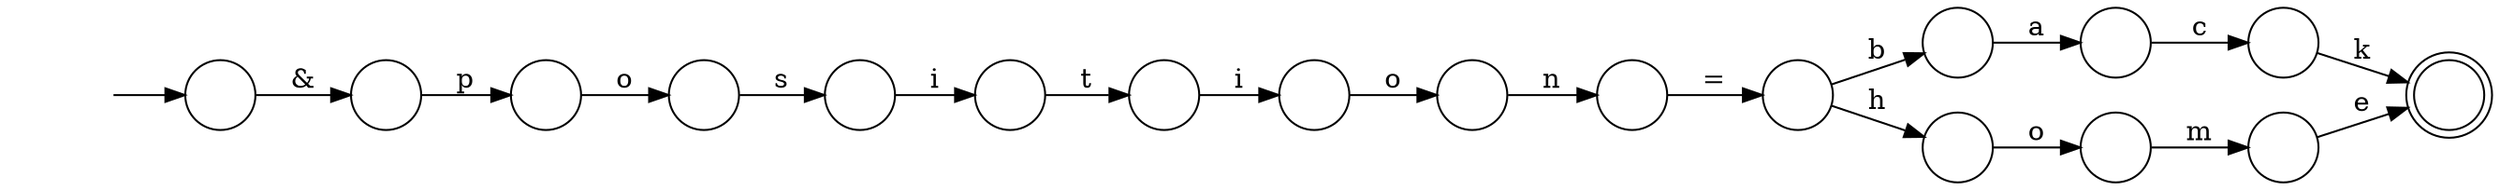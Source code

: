 digraph Automaton {
  rankdir = LR;
  0 [shape=circle,label=""];
  0 -> 7 [label="s"]
  1 [shape=circle,label=""];
  1 -> 9 [label="c"]
  2 [shape=circle,label=""];
  2 -> 17 [label="i"]
  3 [shape=circle,label=""];
  3 -> 12 [label="n"]
  4 [shape=circle,label=""];
  4 -> 0 [label="o"]
  5 [shape=circle,label=""];
  5 -> 13 [label="m"]
  6 [shape=circle,label=""];
  6 -> 4 [label="p"]
  7 [shape=circle,label=""];
  7 -> 16 [label="i"]
  8 [shape=circle,label=""];
  8 -> 14 [label="b"]
  8 -> 10 [label="h"]
  9 [shape=circle,label=""];
  9 -> 15 [label="k"]
  10 [shape=circle,label=""];
  10 -> 5 [label="o"]
  11 [shape=circle,label=""];
  initial [shape=plaintext,label=""];
  initial -> 11
  11 -> 6 [label="&"]
  12 [shape=circle,label=""];
  12 -> 8 [label="="]
  13 [shape=circle,label=""];
  13 -> 15 [label="e"]
  14 [shape=circle,label=""];
  14 -> 1 [label="a"]
  15 [shape=doublecircle,label=""];
  16 [shape=circle,label=""];
  16 -> 2 [label="t"]
  17 [shape=circle,label=""];
  17 -> 3 [label="o"]
}
